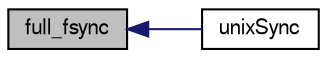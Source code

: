 digraph "full_fsync"
{
  edge [fontname="FreeSans",fontsize="10",labelfontname="FreeSans",labelfontsize="10"];
  node [fontname="FreeSans",fontsize="10",shape=record];
  rankdir="LR";
  Node122161 [label="full_fsync",height=0.2,width=0.4,color="black", fillcolor="grey75", style="filled", fontcolor="black"];
  Node122161 -> Node122162 [dir="back",color="midnightblue",fontsize="10",style="solid",fontname="FreeSans"];
  Node122162 [label="unixSync",height=0.2,width=0.4,color="black", fillcolor="white", style="filled",URL="$sqlite3_8c.html#aceafdac666eb94923ee90064b3934299"];
}
